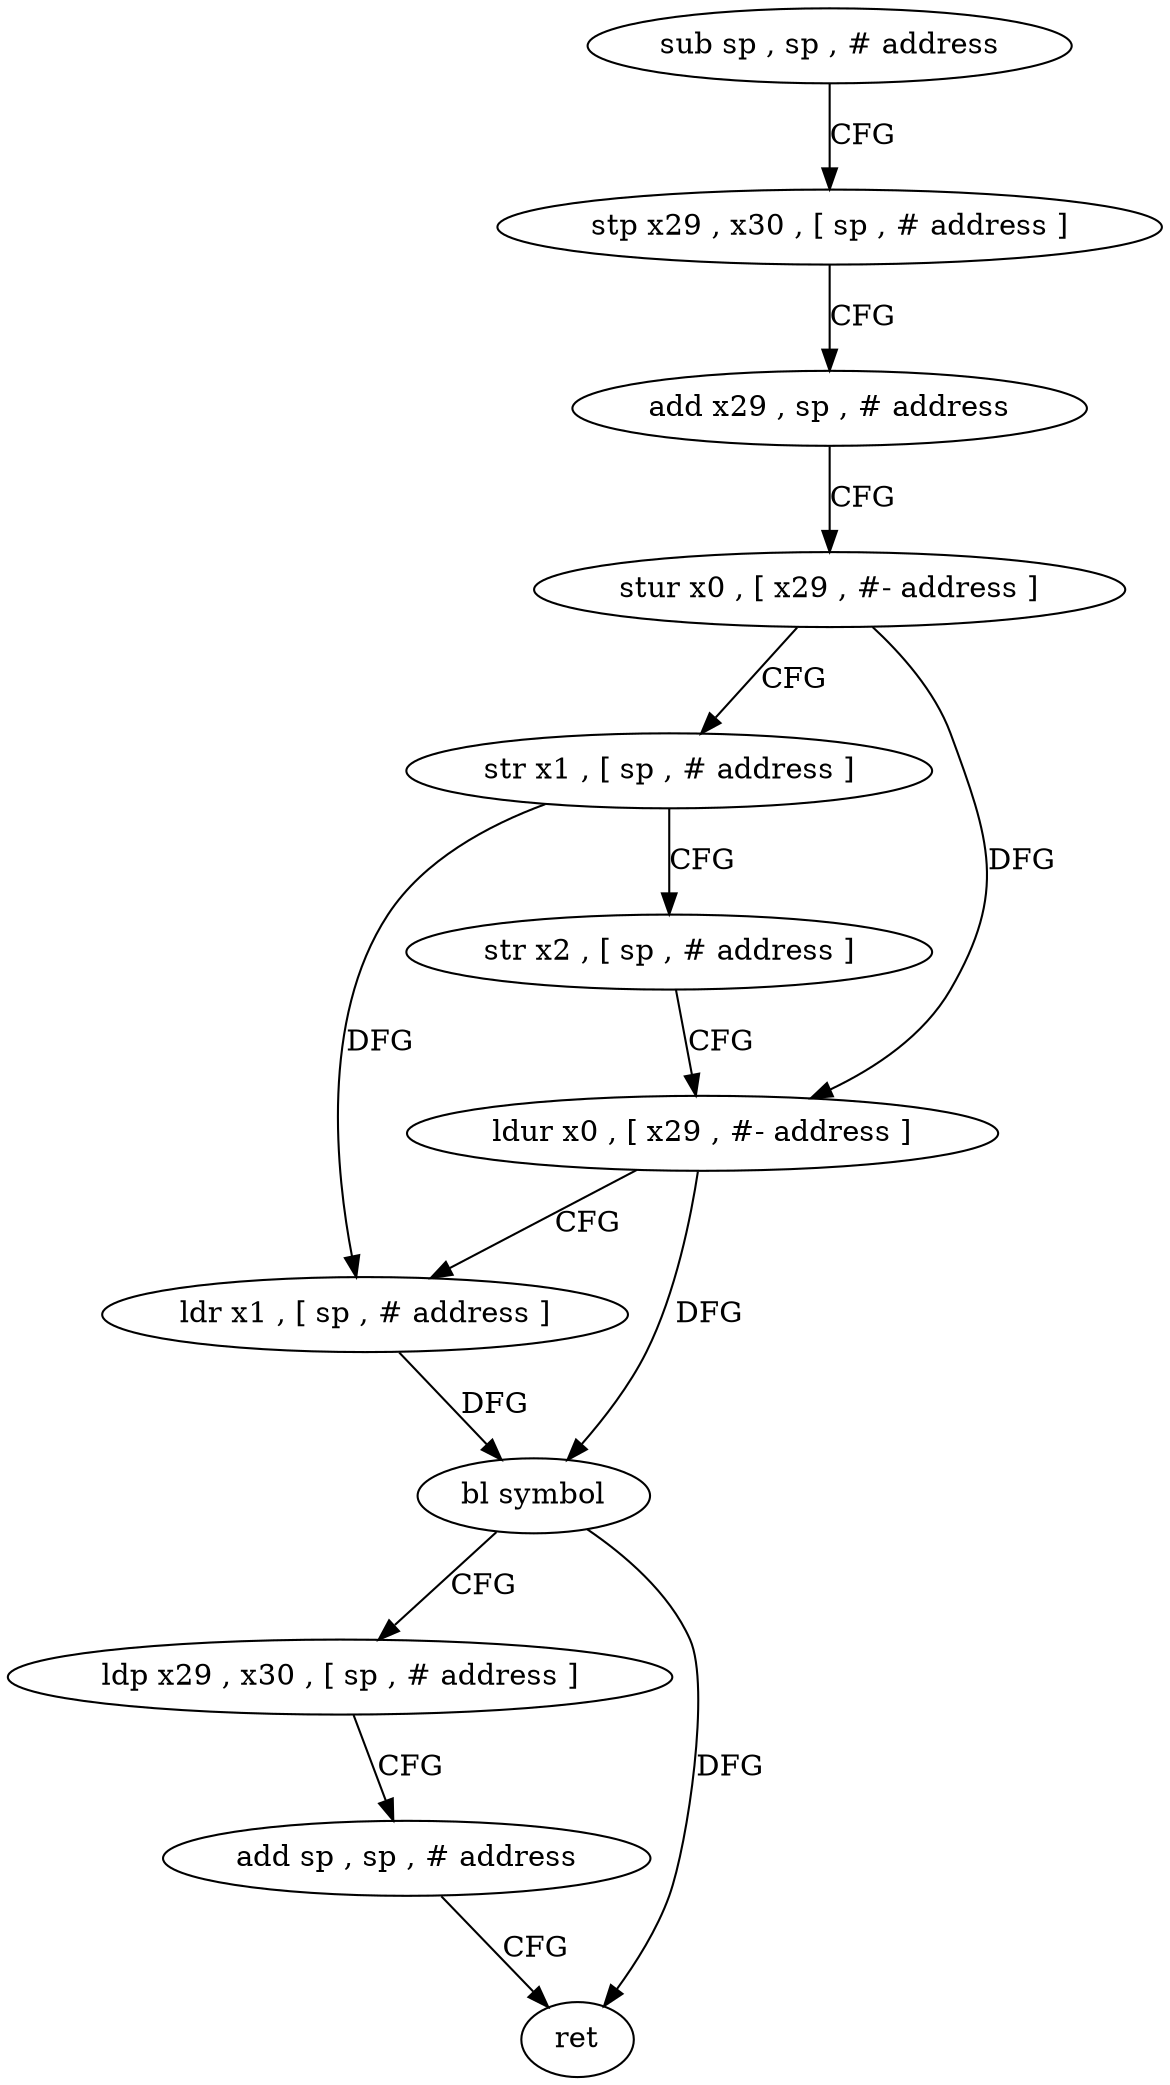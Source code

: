 digraph "func" {
"4212240" [label = "sub sp , sp , # address" ]
"4212244" [label = "stp x29 , x30 , [ sp , # address ]" ]
"4212248" [label = "add x29 , sp , # address" ]
"4212252" [label = "stur x0 , [ x29 , #- address ]" ]
"4212256" [label = "str x1 , [ sp , # address ]" ]
"4212260" [label = "str x2 , [ sp , # address ]" ]
"4212264" [label = "ldur x0 , [ x29 , #- address ]" ]
"4212268" [label = "ldr x1 , [ sp , # address ]" ]
"4212272" [label = "bl symbol" ]
"4212276" [label = "ldp x29 , x30 , [ sp , # address ]" ]
"4212280" [label = "add sp , sp , # address" ]
"4212284" [label = "ret" ]
"4212240" -> "4212244" [ label = "CFG" ]
"4212244" -> "4212248" [ label = "CFG" ]
"4212248" -> "4212252" [ label = "CFG" ]
"4212252" -> "4212256" [ label = "CFG" ]
"4212252" -> "4212264" [ label = "DFG" ]
"4212256" -> "4212260" [ label = "CFG" ]
"4212256" -> "4212268" [ label = "DFG" ]
"4212260" -> "4212264" [ label = "CFG" ]
"4212264" -> "4212268" [ label = "CFG" ]
"4212264" -> "4212272" [ label = "DFG" ]
"4212268" -> "4212272" [ label = "DFG" ]
"4212272" -> "4212276" [ label = "CFG" ]
"4212272" -> "4212284" [ label = "DFG" ]
"4212276" -> "4212280" [ label = "CFG" ]
"4212280" -> "4212284" [ label = "CFG" ]
}
